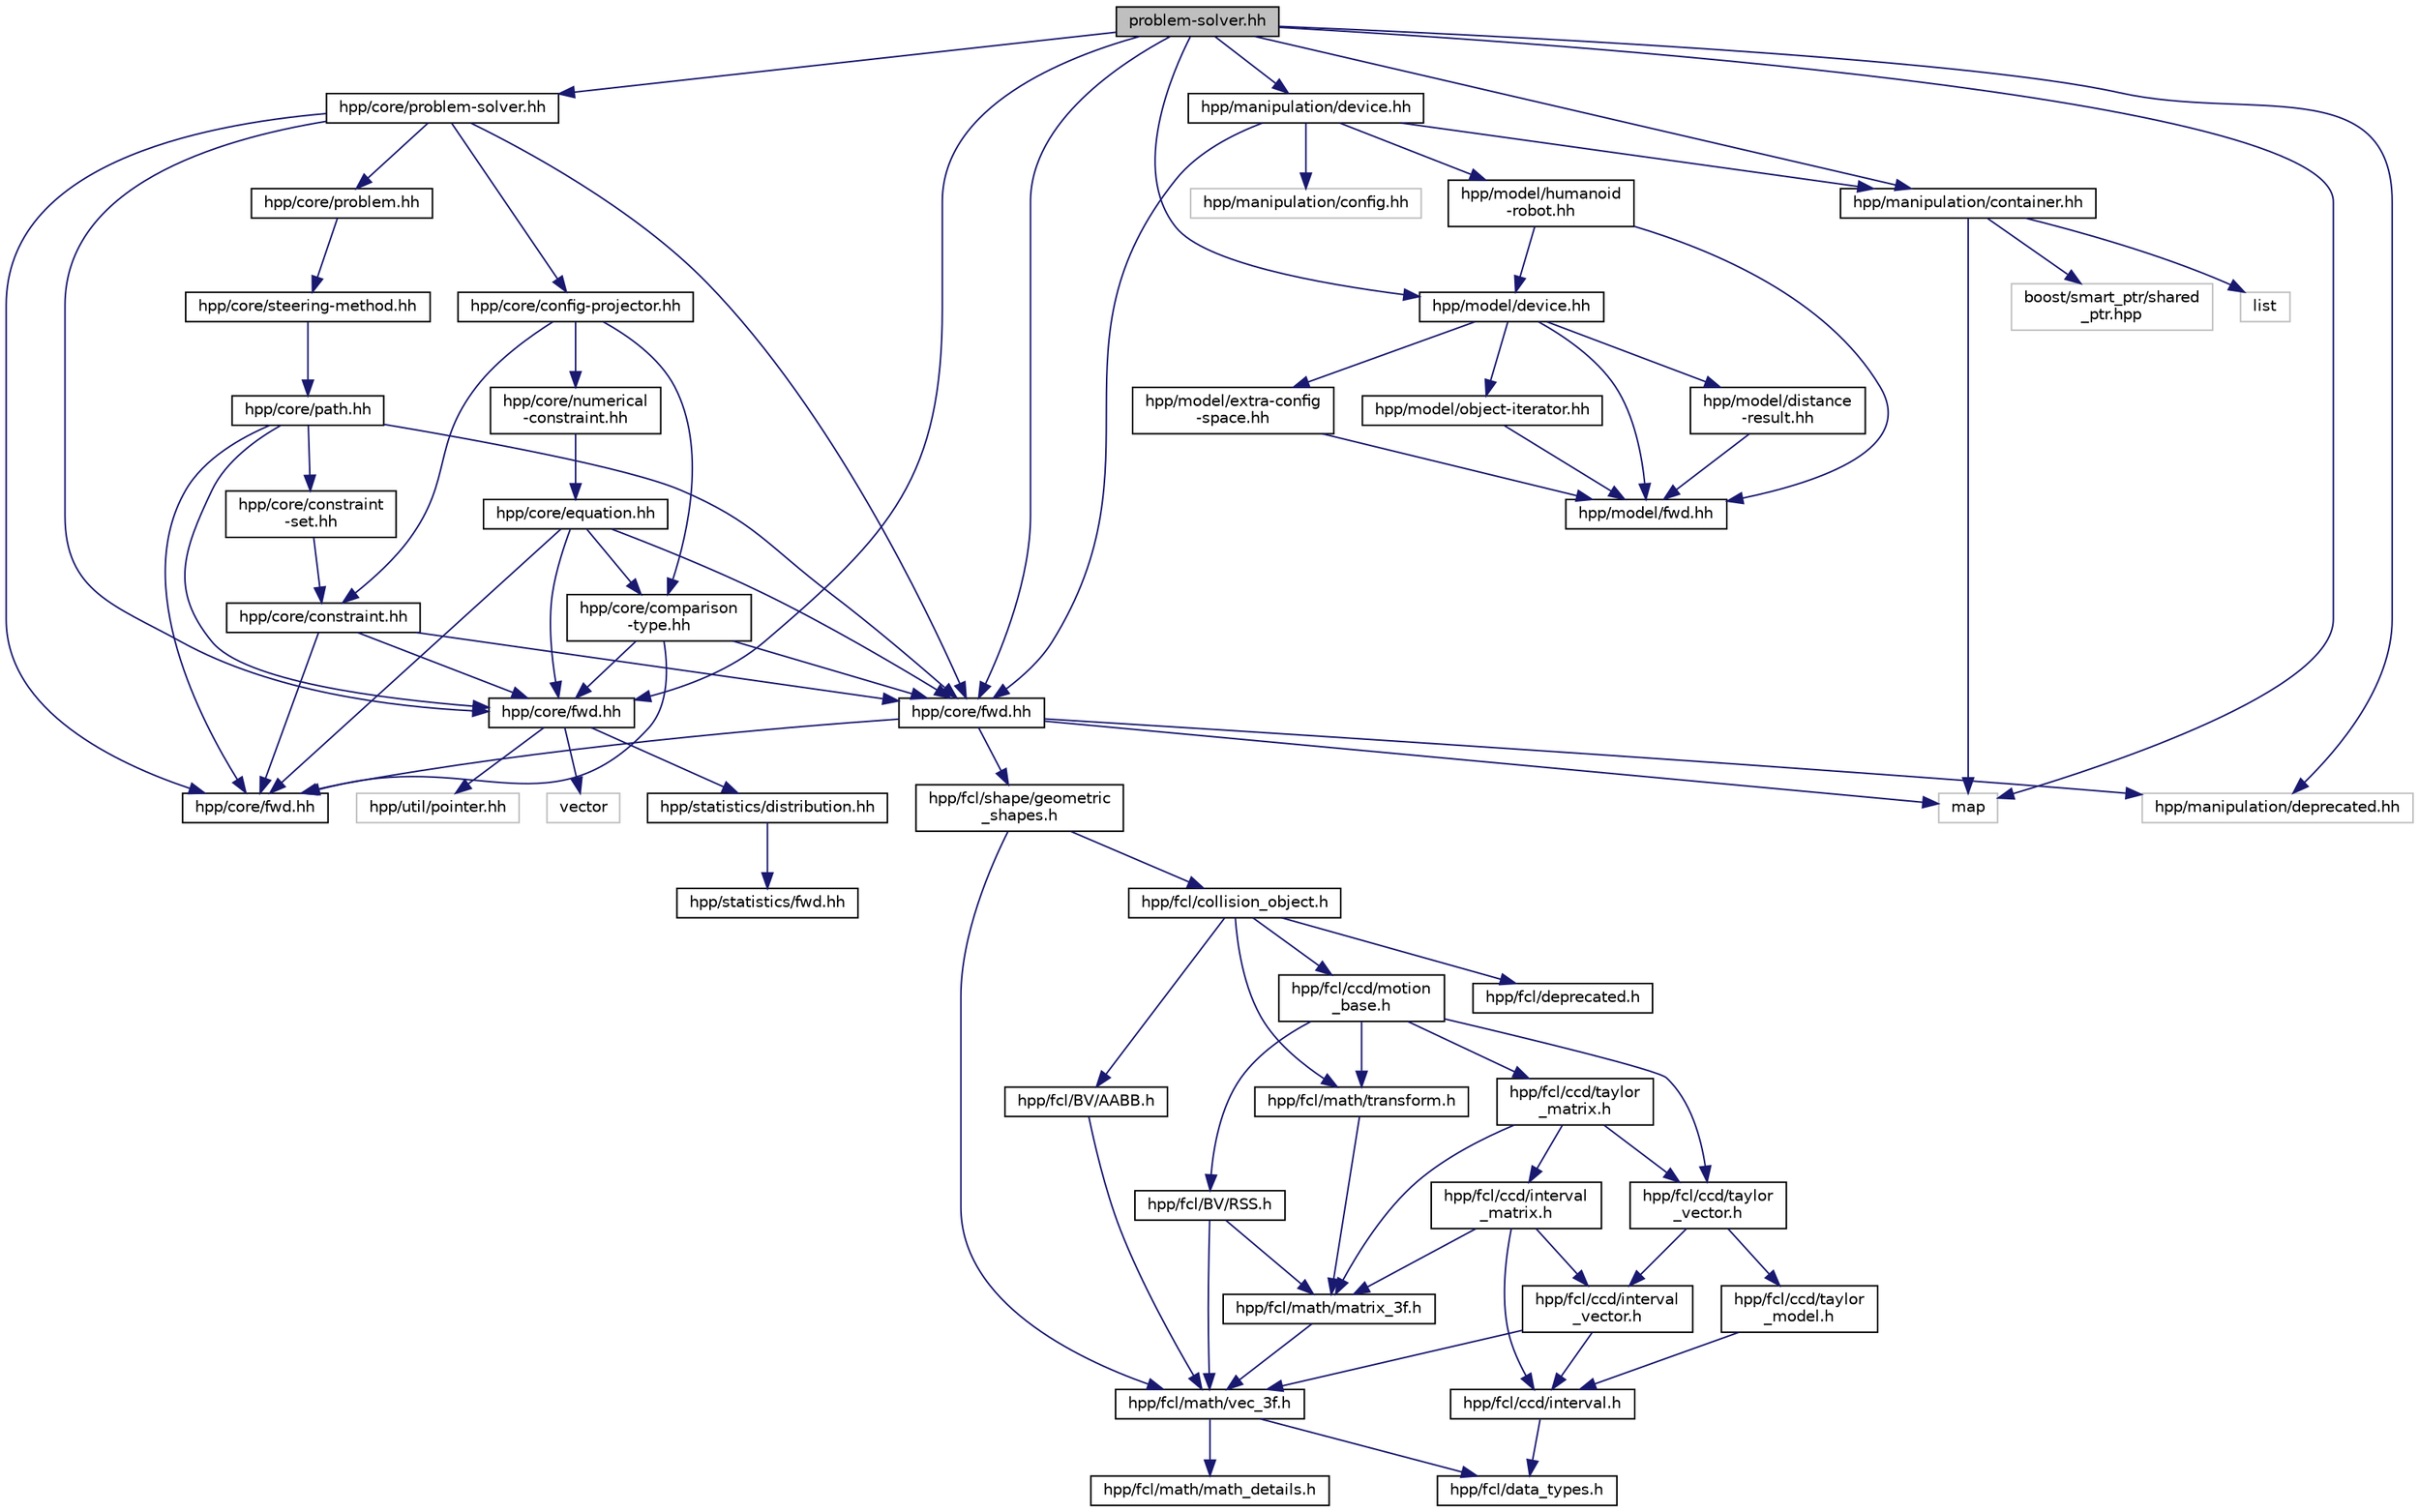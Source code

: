 digraph "problem-solver.hh"
{
  edge [fontname="Helvetica",fontsize="10",labelfontname="Helvetica",labelfontsize="10"];
  node [fontname="Helvetica",fontsize="10",shape=record];
  Node1 [label="problem-solver.hh",height=0.2,width=0.4,color="black", fillcolor="grey75", style="filled" fontcolor="black"];
  Node1 -> Node2 [color="midnightblue",fontsize="10",style="solid",fontname="Helvetica"];
  Node2 [label="map",height=0.2,width=0.4,color="grey75", fillcolor="white", style="filled"];
  Node1 -> Node3 [color="midnightblue",fontsize="10",style="solid",fontname="Helvetica"];
  Node3 [label="hpp/model/device.hh",height=0.2,width=0.4,color="black", fillcolor="white", style="filled",URL="https://jmirabel.github.io/hpp-doc/api/hpp-model/doxygen-html/hpp-model.doxytag$a00033.html"];
  Node3 -> Node4 [color="midnightblue",fontsize="10",style="solid",fontname="Helvetica"];
  Node4 [label="hpp/model/fwd.hh",height=0.2,width=0.4,color="black", fillcolor="white", style="filled",URL="https://jmirabel.github.io/hpp-doc/api/hpp-model/doxygen-html/hpp-model.doxytag$a00038.html"];
  Node3 -> Node5 [color="midnightblue",fontsize="10",style="solid",fontname="Helvetica"];
  Node5 [label="hpp/model/distance\l-result.hh",height=0.2,width=0.4,color="black", fillcolor="white", style="filled",URL="https://jmirabel.github.io/hpp-doc/api/hpp-model/doxygen-html/hpp-model.doxytag$a00034.html"];
  Node5 -> Node4 [color="midnightblue",fontsize="10",style="solid",fontname="Helvetica"];
  Node3 -> Node6 [color="midnightblue",fontsize="10",style="solid",fontname="Helvetica"];
  Node6 [label="hpp/model/extra-config\l-space.hh",height=0.2,width=0.4,color="black", fillcolor="white", style="filled",URL="https://jmirabel.github.io/hpp-doc/api/hpp-model/doxygen-html/hpp-model.doxytag$a00036.html"];
  Node6 -> Node4 [color="midnightblue",fontsize="10",style="solid",fontname="Helvetica"];
  Node3 -> Node7 [color="midnightblue",fontsize="10",style="solid",fontname="Helvetica"];
  Node7 [label="hpp/model/object-iterator.hh",height=0.2,width=0.4,color="black", fillcolor="white", style="filled",URL="https://jmirabel.github.io/hpp-doc/api/hpp-model/doxygen-html/hpp-model.doxytag$a00045.html"];
  Node7 -> Node4 [color="midnightblue",fontsize="10",style="solid",fontname="Helvetica"];
  Node1 -> Node8 [color="midnightblue",fontsize="10",style="solid",fontname="Helvetica"];
  Node8 [label="hpp/core/problem-solver.hh",height=0.2,width=0.4,color="black", fillcolor="white", style="filled",URL="https://jmirabel.github.io/hpp-doc/api/hpp-core/doxygen-html/hpp-core.doxytag$a00120.html"];
  Node8 -> Node9 [color="midnightblue",fontsize="10",style="solid",fontname="Helvetica"];
  Node9 [label="hpp/core/problem.hh",height=0.2,width=0.4,color="black", fillcolor="white", style="filled",URL="https://jmirabel.github.io/hpp-doc/api/hpp-core/doxygen-html/hpp-core.doxytag$a00121.html"];
  Node9 -> Node10 [color="midnightblue",fontsize="10",style="solid",fontname="Helvetica"];
  Node10 [label="hpp/core/steering-method.hh",height=0.2,width=0.4,color="black", fillcolor="white", style="filled",URL="https://jmirabel.github.io/hpp-doc/api/hpp-core/doxygen-html/hpp-core.doxytag$a00129.html"];
  Node10 -> Node11 [color="midnightblue",fontsize="10",style="solid",fontname="Helvetica"];
  Node11 [label="hpp/core/path.hh",height=0.2,width=0.4,color="black", fillcolor="white", style="filled",URL="https://jmirabel.github.io/hpp-doc/api/hpp-core/doxygen-html/hpp-core.doxytag$a00117.html"];
  Node11 -> Node12 [color="midnightblue",fontsize="10",style="solid",fontname="Helvetica"];
  Node12 [label="hpp/core/fwd.hh",height=0.2,width=0.4,color="black", fillcolor="white", style="filled",URL="$a00001.html"];
  Node12 -> Node2 [color="midnightblue",fontsize="10",style="solid",fontname="Helvetica"];
  Node12 -> Node13 [color="midnightblue",fontsize="10",style="solid",fontname="Helvetica"];
  Node13 [label="hpp/core/fwd.hh",height=0.2,width=0.4,color="black", fillcolor="white", style="filled",URL="https://jmirabel.github.io/hpp-doc/api/hpp-core/doxygen-html/hpp-core.doxytag$a00001.html"];
  Node12 -> Node14 [color="midnightblue",fontsize="10",style="solid",fontname="Helvetica"];
  Node14 [label="hpp/fcl/shape/geometric\l_shapes.h",height=0.2,width=0.4,color="black", fillcolor="white", style="filled",URL="https://jmirabel.github.io/hpp-doc/api/hpp-fcl/doxygen-html/hpp-fcl.doxytag$a00261.html"];
  Node14 -> Node15 [color="midnightblue",fontsize="10",style="solid",fontname="Helvetica"];
  Node15 [label="hpp/fcl/collision_object.h",height=0.2,width=0.4,color="black", fillcolor="white", style="filled",URL="https://jmirabel.github.io/hpp-doc/api/hpp-fcl/doxygen-html/hpp-fcl.doxytag$a00249.html"];
  Node15 -> Node16 [color="midnightblue",fontsize="10",style="solid",fontname="Helvetica"];
  Node16 [label="hpp/fcl/deprecated.h",height=0.2,width=0.4,color="black", fillcolor="white", style="filled",URL="https://jmirabel.github.io/hpp-doc/api/hpp-fcl/doxygen-html/hpp-fcl.doxytag$a00253.html"];
  Node15 -> Node17 [color="midnightblue",fontsize="10",style="solid",fontname="Helvetica"];
  Node17 [label="hpp/fcl/BV/AABB.h",height=0.2,width=0.4,color="black", fillcolor="white", style="filled",URL="https://jmirabel.github.io/hpp-doc/api/hpp-fcl/doxygen-html/hpp-fcl.doxytag$a00226.html"];
  Node17 -> Node18 [color="midnightblue",fontsize="10",style="solid",fontname="Helvetica"];
  Node18 [label="hpp/fcl/math/vec_3f.h",height=0.2,width=0.4,color="black", fillcolor="white", style="filled",URL="https://jmirabel.github.io/hpp-doc/api/hpp-fcl/doxygen-html/hpp-fcl.doxytag$a00318.html"];
  Node18 -> Node19 [color="midnightblue",fontsize="10",style="solid",fontname="Helvetica"];
  Node19 [label="hpp/fcl/data_types.h",height=0.2,width=0.4,color="black", fillcolor="white", style="filled",URL="https://jmirabel.github.io/hpp-doc/api/hpp-fcl/doxygen-html/hpp-fcl.doxytag$a00252.html"];
  Node18 -> Node20 [color="midnightblue",fontsize="10",style="solid",fontname="Helvetica"];
  Node20 [label="hpp/fcl/math/math_details.h",height=0.2,width=0.4,color="black", fillcolor="white", style="filled",URL="https://jmirabel.github.io/hpp-doc/api/hpp-fcl/doxygen-html/hpp-fcl.doxytag$a00283.html"];
  Node15 -> Node21 [color="midnightblue",fontsize="10",style="solid",fontname="Helvetica"];
  Node21 [label="hpp/fcl/math/transform.h",height=0.2,width=0.4,color="black", fillcolor="white", style="filled",URL="https://jmirabel.github.io/hpp-doc/api/hpp-fcl/doxygen-html/hpp-fcl.doxytag$a00310.html"];
  Node21 -> Node22 [color="midnightblue",fontsize="10",style="solid",fontname="Helvetica"];
  Node22 [label="hpp/fcl/math/matrix_3f.h",height=0.2,width=0.4,color="black", fillcolor="white", style="filled",URL="https://jmirabel.github.io/hpp-doc/api/hpp-fcl/doxygen-html/hpp-fcl.doxytag$a00285.html"];
  Node22 -> Node18 [color="midnightblue",fontsize="10",style="solid",fontname="Helvetica"];
  Node15 -> Node23 [color="midnightblue",fontsize="10",style="solid",fontname="Helvetica"];
  Node23 [label="hpp/fcl/ccd/motion\l_base.h",height=0.2,width=0.4,color="black", fillcolor="white", style="filled",URL="https://jmirabel.github.io/hpp-doc/api/hpp-fcl/doxygen-html/hpp-fcl.doxytag$a00290.html"];
  Node23 -> Node21 [color="midnightblue",fontsize="10",style="solid",fontname="Helvetica"];
  Node23 -> Node24 [color="midnightblue",fontsize="10",style="solid",fontname="Helvetica"];
  Node24 [label="hpp/fcl/ccd/taylor\l_matrix.h",height=0.2,width=0.4,color="black", fillcolor="white", style="filled",URL="https://jmirabel.github.io/hpp-doc/api/hpp-fcl/doxygen-html/hpp-fcl.doxytag$a00307.html"];
  Node24 -> Node22 [color="midnightblue",fontsize="10",style="solid",fontname="Helvetica"];
  Node24 -> Node25 [color="midnightblue",fontsize="10",style="solid",fontname="Helvetica"];
  Node25 [label="hpp/fcl/ccd/taylor\l_vector.h",height=0.2,width=0.4,color="black", fillcolor="white", style="filled",URL="https://jmirabel.github.io/hpp-doc/api/hpp-fcl/doxygen-html/hpp-fcl.doxytag$a00309.html"];
  Node25 -> Node26 [color="midnightblue",fontsize="10",style="solid",fontname="Helvetica"];
  Node26 [label="hpp/fcl/ccd/interval\l_vector.h",height=0.2,width=0.4,color="black", fillcolor="white", style="filled",URL="https://jmirabel.github.io/hpp-doc/api/hpp-fcl/doxygen-html/hpp-fcl.doxytag$a00276.html"];
  Node26 -> Node27 [color="midnightblue",fontsize="10",style="solid",fontname="Helvetica"];
  Node27 [label="hpp/fcl/ccd/interval.h",height=0.2,width=0.4,color="black", fillcolor="white", style="filled",URL="https://jmirabel.github.io/hpp-doc/api/hpp-fcl/doxygen-html/hpp-fcl.doxytag$a00273.html"];
  Node27 -> Node19 [color="midnightblue",fontsize="10",style="solid",fontname="Helvetica"];
  Node26 -> Node18 [color="midnightblue",fontsize="10",style="solid",fontname="Helvetica"];
  Node25 -> Node28 [color="midnightblue",fontsize="10",style="solid",fontname="Helvetica"];
  Node28 [label="hpp/fcl/ccd/taylor\l_model.h",height=0.2,width=0.4,color="black", fillcolor="white", style="filled",URL="https://jmirabel.github.io/hpp-doc/api/hpp-fcl/doxygen-html/hpp-fcl.doxytag$a00308.html"];
  Node28 -> Node27 [color="midnightblue",fontsize="10",style="solid",fontname="Helvetica"];
  Node24 -> Node29 [color="midnightblue",fontsize="10",style="solid",fontname="Helvetica"];
  Node29 [label="hpp/fcl/ccd/interval\l_matrix.h",height=0.2,width=0.4,color="black", fillcolor="white", style="filled",URL="https://jmirabel.github.io/hpp-doc/api/hpp-fcl/doxygen-html/hpp-fcl.doxytag$a00274.html"];
  Node29 -> Node27 [color="midnightblue",fontsize="10",style="solid",fontname="Helvetica"];
  Node29 -> Node26 [color="midnightblue",fontsize="10",style="solid",fontname="Helvetica"];
  Node29 -> Node22 [color="midnightblue",fontsize="10",style="solid",fontname="Helvetica"];
  Node23 -> Node25 [color="midnightblue",fontsize="10",style="solid",fontname="Helvetica"];
  Node23 -> Node30 [color="midnightblue",fontsize="10",style="solid",fontname="Helvetica"];
  Node30 [label="hpp/fcl/BV/RSS.h",height=0.2,width=0.4,color="black", fillcolor="white", style="filled",URL="https://jmirabel.github.io/hpp-doc/api/hpp-fcl/doxygen-html/hpp-fcl.doxytag$a00302.html"];
  Node30 -> Node18 [color="midnightblue",fontsize="10",style="solid",fontname="Helvetica"];
  Node30 -> Node22 [color="midnightblue",fontsize="10",style="solid",fontname="Helvetica"];
  Node14 -> Node18 [color="midnightblue",fontsize="10",style="solid",fontname="Helvetica"];
  Node12 -> Node31 [color="midnightblue",fontsize="10",style="solid",fontname="Helvetica"];
  Node31 [label="hpp/manipulation/deprecated.hh",height=0.2,width=0.4,color="grey75", fillcolor="white", style="filled"];
  Node11 -> Node32 [color="midnightblue",fontsize="10",style="solid",fontname="Helvetica"];
  Node32 [label="hpp/core/fwd.hh",height=0.2,width=0.4,color="black", fillcolor="white", style="filled",URL="$a00042.html"];
  Node32 -> Node33 [color="midnightblue",fontsize="10",style="solid",fontname="Helvetica"];
  Node33 [label="hpp/util/pointer.hh",height=0.2,width=0.4,color="grey75", fillcolor="white", style="filled"];
  Node32 -> Node34 [color="midnightblue",fontsize="10",style="solid",fontname="Helvetica"];
  Node34 [label="hpp/statistics/distribution.hh",height=0.2,width=0.4,color="black", fillcolor="white", style="filled",URL="https://jmirabel.github.io/hpp-doc/api/hpp-statistics/doxygen-html/hpp-statistics.doxytag$a00010.html"];
  Node34 -> Node35 [color="midnightblue",fontsize="10",style="solid",fontname="Helvetica"];
  Node35 [label="hpp/statistics/fwd.hh",height=0.2,width=0.4,color="black", fillcolor="white", style="filled",URL="https://jmirabel.github.io/hpp-doc/api/hpp-statistics/doxygen-html/hpp-statistics.doxytag$a00011.html"];
  Node32 -> Node36 [color="midnightblue",fontsize="10",style="solid",fontname="Helvetica"];
  Node36 [label="vector",height=0.2,width=0.4,color="grey75", fillcolor="white", style="filled"];
  Node11 -> Node13 [color="midnightblue",fontsize="10",style="solid",fontname="Helvetica"];
  Node11 -> Node37 [color="midnightblue",fontsize="10",style="solid",fontname="Helvetica"];
  Node37 [label="hpp/core/constraint\l-set.hh",height=0.2,width=0.4,color="black", fillcolor="white", style="filled",URL="https://jmirabel.github.io/hpp-doc/api/hpp-core/doxygen-html/hpp-core.doxytag$a00085.html"];
  Node37 -> Node38 [color="midnightblue",fontsize="10",style="solid",fontname="Helvetica"];
  Node38 [label="hpp/core/constraint.hh",height=0.2,width=0.4,color="black", fillcolor="white", style="filled",URL="https://jmirabel.github.io/hpp-doc/api/hpp-core/doxygen-html/hpp-core.doxytag$a00086.html"];
  Node38 -> Node12 [color="midnightblue",fontsize="10",style="solid",fontname="Helvetica"];
  Node38 -> Node32 [color="midnightblue",fontsize="10",style="solid",fontname="Helvetica"];
  Node38 -> Node13 [color="midnightblue",fontsize="10",style="solid",fontname="Helvetica"];
  Node8 -> Node12 [color="midnightblue",fontsize="10",style="solid",fontname="Helvetica"];
  Node8 -> Node32 [color="midnightblue",fontsize="10",style="solid",fontname="Helvetica"];
  Node8 -> Node13 [color="midnightblue",fontsize="10",style="solid",fontname="Helvetica"];
  Node8 -> Node39 [color="midnightblue",fontsize="10",style="solid",fontname="Helvetica"];
  Node39 [label="hpp/core/config-projector.hh",height=0.2,width=0.4,color="black", fillcolor="white", style="filled",URL="https://jmirabel.github.io/hpp-doc/api/hpp-core/doxygen-html/hpp-core.doxytag$a00080.html"];
  Node39 -> Node38 [color="midnightblue",fontsize="10",style="solid",fontname="Helvetica"];
  Node39 -> Node40 [color="midnightblue",fontsize="10",style="solid",fontname="Helvetica"];
  Node40 [label="hpp/core/comparison\l-type.hh",height=0.2,width=0.4,color="black", fillcolor="white", style="filled",URL="https://jmirabel.github.io/hpp-doc/api/hpp-core/doxygen-html/hpp-core.doxytag$a00078.html"];
  Node40 -> Node12 [color="midnightblue",fontsize="10",style="solid",fontname="Helvetica"];
  Node40 -> Node32 [color="midnightblue",fontsize="10",style="solid",fontname="Helvetica"];
  Node40 -> Node13 [color="midnightblue",fontsize="10",style="solid",fontname="Helvetica"];
  Node39 -> Node41 [color="midnightblue",fontsize="10",style="solid",fontname="Helvetica"];
  Node41 [label="hpp/core/numerical\l-constraint.hh",height=0.2,width=0.4,color="black", fillcolor="white", style="filled",URL="https://jmirabel.github.io/hpp-doc/api/hpp-core/doxygen-html/hpp-core.doxytag$a00106.html"];
  Node41 -> Node42 [color="midnightblue",fontsize="10",style="solid",fontname="Helvetica"];
  Node42 [label="hpp/core/equation.hh",height=0.2,width=0.4,color="black", fillcolor="white", style="filled",URL="https://jmirabel.github.io/hpp-doc/api/hpp-core/doxygen-html/hpp-core.doxytag$a00095.html"];
  Node42 -> Node12 [color="midnightblue",fontsize="10",style="solid",fontname="Helvetica"];
  Node42 -> Node32 [color="midnightblue",fontsize="10",style="solid",fontname="Helvetica"];
  Node42 -> Node13 [color="midnightblue",fontsize="10",style="solid",fontname="Helvetica"];
  Node42 -> Node40 [color="midnightblue",fontsize="10",style="solid",fontname="Helvetica"];
  Node1 -> Node12 [color="midnightblue",fontsize="10",style="solid",fontname="Helvetica"];
  Node1 -> Node31 [color="midnightblue",fontsize="10",style="solid",fontname="Helvetica"];
  Node1 -> Node43 [color="midnightblue",fontsize="10",style="solid",fontname="Helvetica"];
  Node43 [label="hpp/manipulation/device.hh",height=0.2,width=0.4,color="black", fillcolor="white", style="filled",URL="$a00002.html"];
  Node43 -> Node44 [color="midnightblue",fontsize="10",style="solid",fontname="Helvetica"];
  Node44 [label="hpp/model/humanoid\l-robot.hh",height=0.2,width=0.4,color="black", fillcolor="white", style="filled",URL="https://jmirabel.github.io/hpp-doc/api/hpp-model/doxygen-html/hpp-model.doxytag$a00040.html"];
  Node44 -> Node3 [color="midnightblue",fontsize="10",style="solid",fontname="Helvetica"];
  Node44 -> Node4 [color="midnightblue",fontsize="10",style="solid",fontname="Helvetica"];
  Node43 -> Node12 [color="midnightblue",fontsize="10",style="solid",fontname="Helvetica"];
  Node43 -> Node45 [color="midnightblue",fontsize="10",style="solid",fontname="Helvetica"];
  Node45 [label="hpp/manipulation/config.hh",height=0.2,width=0.4,color="grey75", fillcolor="white", style="filled"];
  Node43 -> Node46 [color="midnightblue",fontsize="10",style="solid",fontname="Helvetica"];
  Node46 [label="hpp/manipulation/container.hh",height=0.2,width=0.4,color="black", fillcolor="white", style="filled",URL="$a00039.html"];
  Node46 -> Node2 [color="midnightblue",fontsize="10",style="solid",fontname="Helvetica"];
  Node46 -> Node47 [color="midnightblue",fontsize="10",style="solid",fontname="Helvetica"];
  Node47 [label="list",height=0.2,width=0.4,color="grey75", fillcolor="white", style="filled"];
  Node46 -> Node48 [color="midnightblue",fontsize="10",style="solid",fontname="Helvetica"];
  Node48 [label="boost/smart_ptr/shared\l_ptr.hpp",height=0.2,width=0.4,color="grey75", fillcolor="white", style="filled"];
  Node1 -> Node46 [color="midnightblue",fontsize="10",style="solid",fontname="Helvetica"];
  Node1 -> Node32 [color="midnightblue",fontsize="10",style="solid",fontname="Helvetica"];
}

